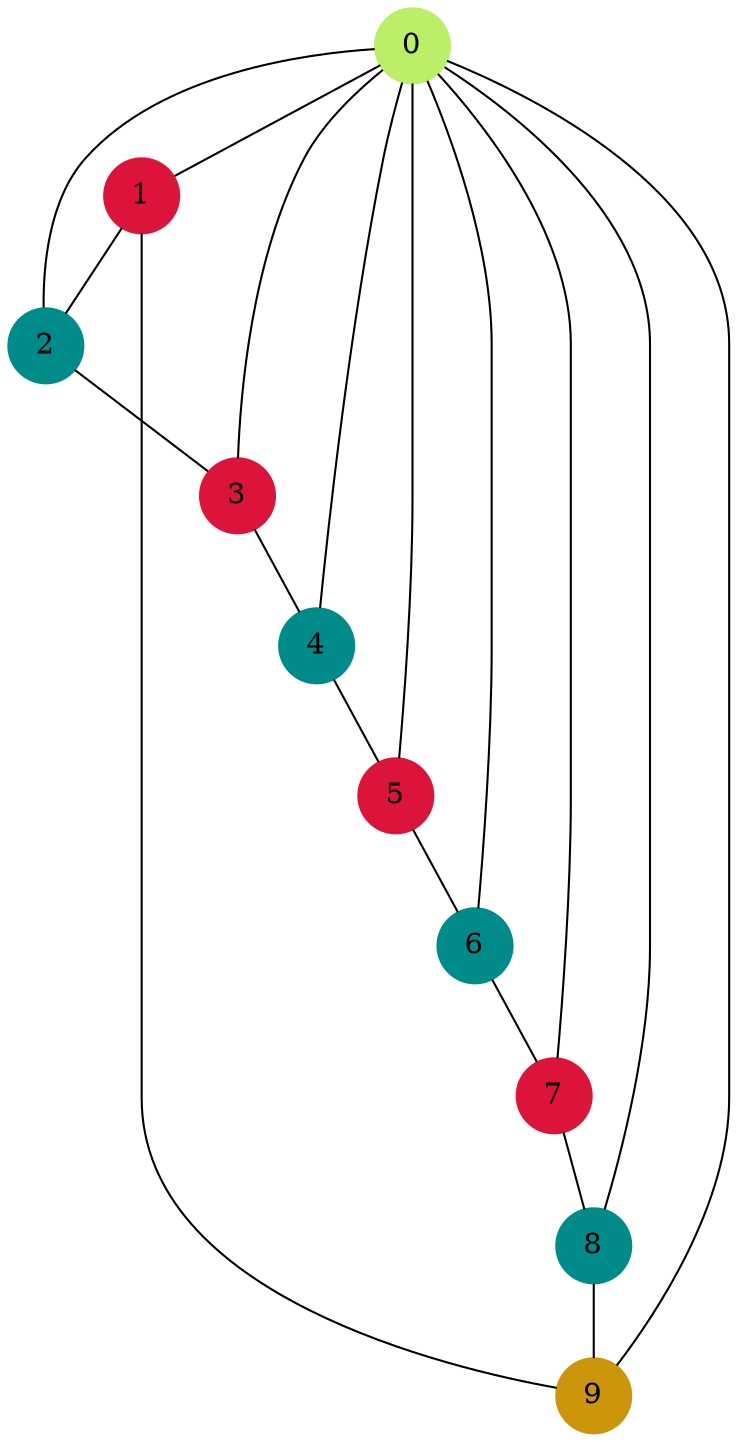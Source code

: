graph G {
0 [shape=circle, style=filled, color= darkolivegreen2];
0 -- 1;
0 -- 2;
0 -- 3;
0 -- 4;
0 -- 5;
0 -- 6;
0 -- 7;
0 -- 8;
0 -- 9;
1 [shape=circle, style=filled, color= crimson];
1 -- 2;
1 -- 9;
2 [shape=circle, style=filled, color= cyan4];
2 -- 3;
3 [shape=circle, style=filled, color= crimson];
3 -- 4;
4 [shape=circle, style=filled, color= cyan4];
4 -- 5;
5 [shape=circle, style=filled, color= crimson];
5 -- 6;
6 [shape=circle, style=filled, color= cyan4];
6 -- 7;
7 [shape=circle, style=filled, color= crimson];
7 -- 8;
8 [shape=circle, style=filled, color= cyan4];
8 -- 9;
9 [shape=circle, style=filled, color= darkgoldenrod3];
}